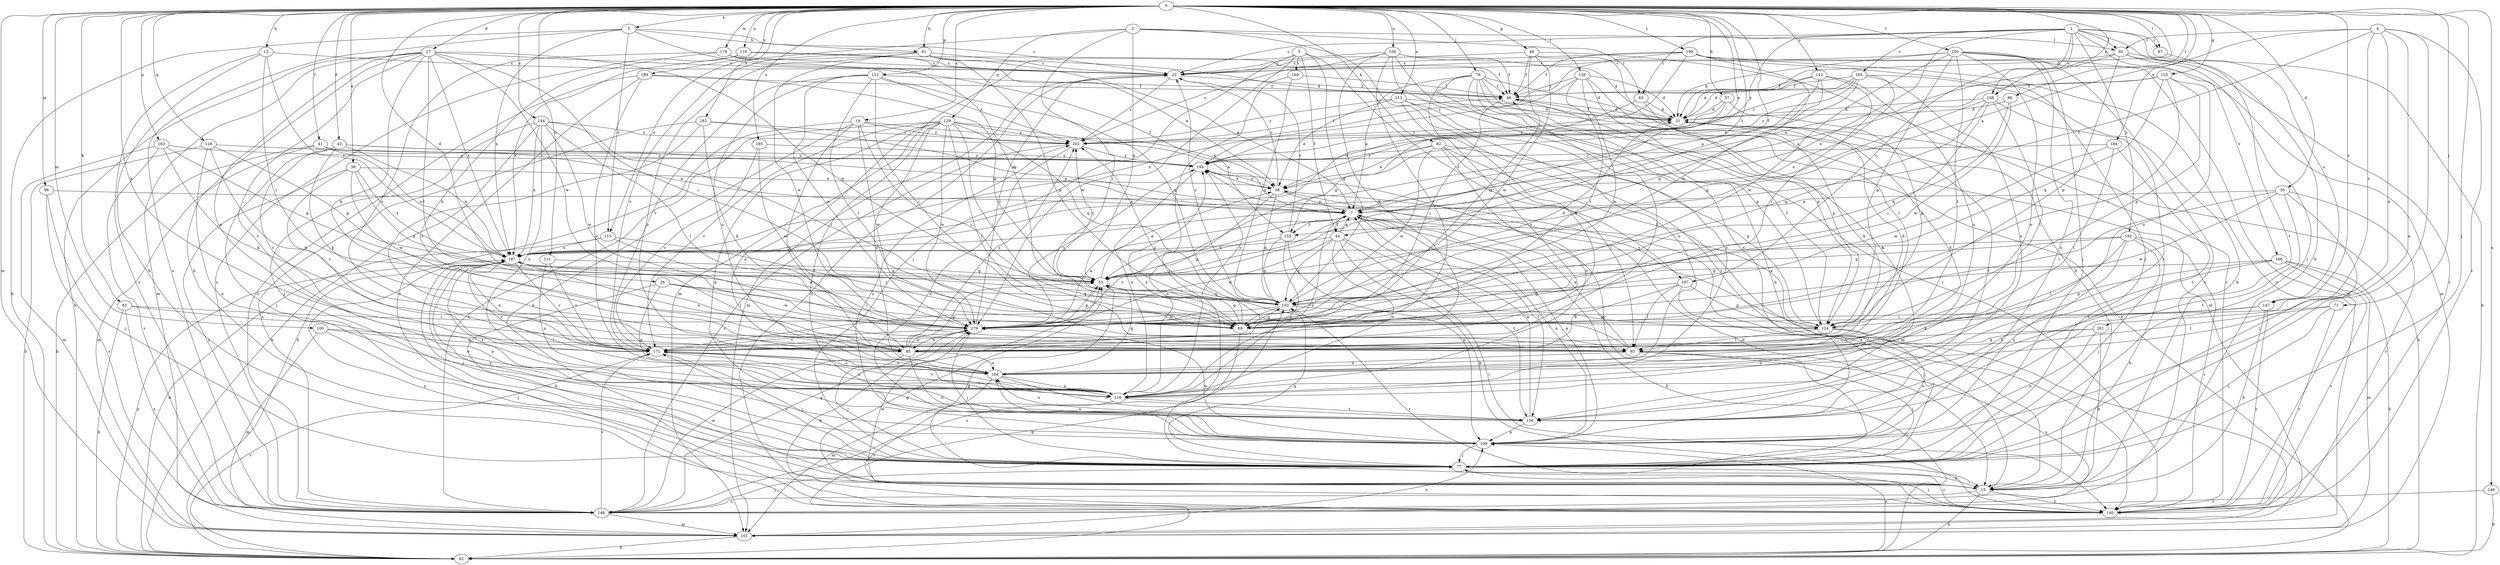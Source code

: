 strict digraph  {
0;
1;
2;
3;
4;
5;
7;
12;
15;
19;
23;
26;
27;
30;
31;
36;
38;
41;
43;
44;
46;
48;
53;
57;
61;
62;
63;
69;
71;
76;
77;
82;
83;
85;
86;
87;
92;
93;
96;
100;
101;
106;
108;
109;
110;
111;
113;
115;
116;
121;
124;
125;
128;
129;
132;
138;
140;
142;
144;
146;
147;
148;
150;
155;
156;
163;
164;
165;
166;
167;
169;
171;
178;
179;
182;
184;
185;
187;
189;
192;
194;
199;
201;
202;
0 -> 5  [label=a];
0 -> 12  [label=b];
0 -> 19  [label=c];
0 -> 26  [label=d];
0 -> 27  [label=d];
0 -> 30  [label=d];
0 -> 31  [label=d];
0 -> 36  [label=e];
0 -> 38  [label=e];
0 -> 41  [label=f];
0 -> 43  [label=f];
0 -> 44  [label=f];
0 -> 48  [label=g];
0 -> 57  [label=h];
0 -> 61  [label=h];
0 -> 71  [label=j];
0 -> 76  [label=j];
0 -> 77  [label=j];
0 -> 82  [label=k];
0 -> 83  [label=k];
0 -> 85  [label=k];
0 -> 86  [label=l];
0 -> 87  [label=l];
0 -> 96  [label=m];
0 -> 100  [label=m];
0 -> 101  [label=m];
0 -> 106  [label=n];
0 -> 108  [label=n];
0 -> 110  [label=o];
0 -> 111  [label=o];
0 -> 113  [label=o];
0 -> 121  [label=p];
0 -> 125  [label=q];
0 -> 128  [label=q];
0 -> 138  [label=r];
0 -> 142  [label=s];
0 -> 144  [label=s];
0 -> 146  [label=s];
0 -> 147  [label=s];
0 -> 150  [label=t];
0 -> 155  [label=t];
0 -> 163  [label=u];
0 -> 178  [label=w];
0 -> 182  [label=x];
0 -> 184  [label=x];
0 -> 185  [label=x];
0 -> 189  [label=y];
0 -> 199  [label=z];
1 -> 15  [label=b];
1 -> 23  [label=c];
1 -> 63  [label=i];
1 -> 87  [label=l];
1 -> 92  [label=l];
1 -> 108  [label=n];
1 -> 147  [label=s];
1 -> 165  [label=v];
1 -> 166  [label=v];
1 -> 167  [label=v];
1 -> 187  [label=x];
1 -> 192  [label=y];
1 -> 194  [label=y];
2 -> 53  [label=g];
2 -> 63  [label=i];
2 -> 69  [label=i];
2 -> 92  [label=l];
2 -> 115  [label=o];
2 -> 129  [label=q];
2 -> 140  [label=r];
3 -> 44  [label=f];
3 -> 77  [label=j];
3 -> 101  [label=m];
3 -> 132  [label=q];
3 -> 167  [label=v];
3 -> 169  [label=v];
3 -> 179  [label=w];
4 -> 7  [label=a];
4 -> 77  [label=j];
4 -> 92  [label=l];
4 -> 109  [label=n];
4 -> 140  [label=r];
4 -> 155  [label=t];
4 -> 164  [label=u];
4 -> 201  [label=z];
5 -> 23  [label=c];
5 -> 61  [label=h];
5 -> 62  [label=h];
5 -> 115  [label=o];
5 -> 148  [label=s];
5 -> 155  [label=t];
5 -> 187  [label=x];
7 -> 44  [label=f];
7 -> 62  [label=h];
7 -> 109  [label=n];
7 -> 116  [label=o];
7 -> 155  [label=t];
7 -> 156  [label=t];
7 -> 171  [label=v];
12 -> 15  [label=b];
12 -> 23  [label=c];
12 -> 69  [label=i];
12 -> 148  [label=s];
12 -> 187  [label=x];
15 -> 38  [label=e];
15 -> 53  [label=g];
15 -> 62  [label=h];
15 -> 140  [label=r];
15 -> 148  [label=s];
15 -> 179  [label=w];
19 -> 15  [label=b];
19 -> 38  [label=e];
19 -> 62  [label=h];
19 -> 69  [label=i];
19 -> 164  [label=u];
19 -> 179  [label=w];
19 -> 202  [label=z];
23 -> 46  [label=f];
23 -> 101  [label=m];
23 -> 202  [label=z];
26 -> 15  [label=b];
26 -> 69  [label=i];
26 -> 116  [label=o];
26 -> 132  [label=q];
26 -> 179  [label=w];
27 -> 15  [label=b];
27 -> 23  [label=c];
27 -> 62  [label=h];
27 -> 69  [label=i];
27 -> 85  [label=k];
27 -> 93  [label=l];
27 -> 101  [label=m];
27 -> 116  [label=o];
27 -> 132  [label=q];
27 -> 156  [label=t];
27 -> 179  [label=w];
27 -> 187  [label=x];
30 -> 7  [label=a];
30 -> 69  [label=i];
30 -> 77  [label=j];
30 -> 140  [label=r];
30 -> 156  [label=t];
30 -> 179  [label=w];
31 -> 46  [label=f];
31 -> 62  [label=h];
31 -> 85  [label=k];
31 -> 156  [label=t];
31 -> 202  [label=z];
36 -> 38  [label=e];
36 -> 132  [label=q];
36 -> 148  [label=s];
36 -> 171  [label=v];
36 -> 179  [label=w];
36 -> 187  [label=x];
38 -> 7  [label=a];
38 -> 15  [label=b];
38 -> 23  [label=c];
38 -> 116  [label=o];
38 -> 132  [label=q];
38 -> 194  [label=y];
41 -> 7  [label=a];
41 -> 62  [label=h];
41 -> 101  [label=m];
41 -> 187  [label=x];
41 -> 194  [label=y];
43 -> 7  [label=a];
43 -> 77  [label=j];
43 -> 85  [label=k];
43 -> 171  [label=v];
43 -> 187  [label=x];
43 -> 194  [label=y];
44 -> 7  [label=a];
44 -> 15  [label=b];
44 -> 116  [label=o];
44 -> 132  [label=q];
44 -> 140  [label=r];
44 -> 156  [label=t];
44 -> 179  [label=w];
44 -> 187  [label=x];
46 -> 31  [label=d];
46 -> 69  [label=i];
48 -> 15  [label=b];
48 -> 23  [label=c];
48 -> 46  [label=f];
48 -> 69  [label=i];
48 -> 140  [label=r];
48 -> 179  [label=w];
53 -> 38  [label=e];
53 -> 132  [label=q];
53 -> 202  [label=z];
57 -> 31  [label=d];
57 -> 53  [label=g];
57 -> 124  [label=p];
57 -> 194  [label=y];
61 -> 7  [label=a];
61 -> 23  [label=c];
61 -> 31  [label=d];
61 -> 116  [label=o];
61 -> 124  [label=p];
61 -> 171  [label=v];
61 -> 179  [label=w];
62 -> 109  [label=n];
62 -> 132  [label=q];
62 -> 171  [label=v];
62 -> 187  [label=x];
63 -> 31  [label=d];
63 -> 53  [label=g];
63 -> 124  [label=p];
69 -> 53  [label=g];
69 -> 132  [label=q];
69 -> 148  [label=s];
69 -> 194  [label=y];
71 -> 69  [label=i];
71 -> 77  [label=j];
71 -> 93  [label=l];
71 -> 140  [label=r];
76 -> 7  [label=a];
76 -> 15  [label=b];
76 -> 31  [label=d];
76 -> 46  [label=f];
76 -> 62  [label=h];
76 -> 85  [label=k];
76 -> 101  [label=m];
76 -> 124  [label=p];
76 -> 156  [label=t];
77 -> 15  [label=b];
77 -> 132  [label=q];
77 -> 140  [label=r];
77 -> 171  [label=v];
77 -> 187  [label=x];
77 -> 194  [label=y];
82 -> 38  [label=e];
82 -> 93  [label=l];
82 -> 101  [label=m];
82 -> 116  [label=o];
82 -> 124  [label=p];
82 -> 179  [label=w];
82 -> 194  [label=y];
83 -> 62  [label=h];
83 -> 69  [label=i];
83 -> 116  [label=o];
83 -> 148  [label=s];
85 -> 31  [label=d];
85 -> 53  [label=g];
85 -> 77  [label=j];
85 -> 109  [label=n];
85 -> 164  [label=u];
85 -> 179  [label=w];
85 -> 187  [label=x];
85 -> 202  [label=z];
86 -> 31  [label=d];
86 -> 132  [label=q];
86 -> 179  [label=w];
87 -> 156  [label=t];
92 -> 7  [label=a];
92 -> 23  [label=c];
92 -> 62  [label=h];
92 -> 77  [label=j];
92 -> 124  [label=p];
92 -> 140  [label=r];
93 -> 7  [label=a];
93 -> 77  [label=j];
93 -> 148  [label=s];
93 -> 164  [label=u];
93 -> 202  [label=z];
96 -> 7  [label=a];
96 -> 77  [label=j];
96 -> 148  [label=s];
100 -> 77  [label=j];
100 -> 85  [label=k];
100 -> 93  [label=l];
100 -> 101  [label=m];
101 -> 62  [label=h];
101 -> 109  [label=n];
106 -> 23  [label=c];
106 -> 31  [label=d];
106 -> 46  [label=f];
106 -> 85  [label=k];
106 -> 109  [label=n];
106 -> 140  [label=r];
106 -> 171  [label=v];
106 -> 202  [label=z];
108 -> 31  [label=d];
108 -> 53  [label=g];
108 -> 69  [label=i];
108 -> 93  [label=l];
108 -> 132  [label=q];
108 -> 156  [label=t];
109 -> 7  [label=a];
109 -> 77  [label=j];
109 -> 164  [label=u];
109 -> 179  [label=w];
109 -> 202  [label=z];
110 -> 23  [label=c];
110 -> 46  [label=f];
110 -> 148  [label=s];
110 -> 187  [label=x];
111 -> 53  [label=g];
111 -> 116  [label=o];
111 -> 171  [label=v];
113 -> 31  [label=d];
113 -> 38  [label=e];
113 -> 116  [label=o];
113 -> 164  [label=u];
113 -> 171  [label=v];
113 -> 202  [label=z];
115 -> 62  [label=h];
115 -> 69  [label=i];
115 -> 179  [label=w];
115 -> 187  [label=x];
116 -> 140  [label=r];
116 -> 156  [label=t];
116 -> 171  [label=v];
116 -> 194  [label=y];
121 -> 46  [label=f];
121 -> 69  [label=i];
121 -> 93  [label=l];
121 -> 132  [label=q];
121 -> 164  [label=u];
121 -> 171  [label=v];
121 -> 179  [label=w];
121 -> 202  [label=z];
124 -> 7  [label=a];
124 -> 46  [label=f];
124 -> 93  [label=l];
124 -> 109  [label=n];
124 -> 116  [label=o];
124 -> 194  [label=y];
125 -> 7  [label=a];
125 -> 46  [label=f];
125 -> 69  [label=i];
125 -> 124  [label=p];
125 -> 132  [label=q];
125 -> 164  [label=u];
128 -> 53  [label=g];
128 -> 62  [label=h];
128 -> 85  [label=k];
128 -> 109  [label=n];
128 -> 194  [label=y];
129 -> 7  [label=a];
129 -> 69  [label=i];
129 -> 93  [label=l];
129 -> 109  [label=n];
129 -> 116  [label=o];
129 -> 132  [label=q];
129 -> 148  [label=s];
129 -> 156  [label=t];
129 -> 164  [label=u];
129 -> 171  [label=v];
129 -> 179  [label=w];
129 -> 202  [label=z];
132 -> 23  [label=c];
132 -> 31  [label=d];
132 -> 69  [label=i];
132 -> 124  [label=p];
132 -> 140  [label=r];
132 -> 179  [label=w];
138 -> 31  [label=d];
138 -> 46  [label=f];
138 -> 69  [label=i];
138 -> 93  [label=l];
138 -> 124  [label=p];
138 -> 179  [label=w];
138 -> 187  [label=x];
140 -> 23  [label=c];
140 -> 53  [label=g];
140 -> 77  [label=j];
140 -> 179  [label=w];
140 -> 187  [label=x];
142 -> 7  [label=a];
142 -> 31  [label=d];
142 -> 46  [label=f];
142 -> 53  [label=g];
142 -> 69  [label=i];
142 -> 164  [label=u];
144 -> 69  [label=i];
144 -> 77  [label=j];
144 -> 93  [label=l];
144 -> 116  [label=o];
144 -> 171  [label=v];
144 -> 179  [label=w];
144 -> 187  [label=x];
144 -> 202  [label=z];
146 -> 62  [label=h];
146 -> 148  [label=s];
147 -> 15  [label=b];
147 -> 69  [label=i];
147 -> 85  [label=k];
147 -> 140  [label=r];
148 -> 53  [label=g];
148 -> 77  [label=j];
148 -> 101  [label=m];
148 -> 171  [label=v];
148 -> 179  [label=w];
150 -> 23  [label=c];
150 -> 31  [label=d];
150 -> 77  [label=j];
150 -> 93  [label=l];
150 -> 101  [label=m];
150 -> 109  [label=n];
150 -> 116  [label=o];
150 -> 124  [label=p];
150 -> 148  [label=s];
150 -> 179  [label=w];
155 -> 23  [label=c];
155 -> 53  [label=g];
155 -> 109  [label=n];
155 -> 116  [label=o];
155 -> 132  [label=q];
156 -> 7  [label=a];
156 -> 109  [label=n];
156 -> 164  [label=u];
156 -> 187  [label=x];
163 -> 53  [label=g];
163 -> 85  [label=k];
163 -> 101  [label=m];
163 -> 148  [label=s];
163 -> 194  [label=y];
164 -> 31  [label=d];
164 -> 53  [label=g];
164 -> 101  [label=m];
164 -> 116  [label=o];
164 -> 156  [label=t];
164 -> 171  [label=v];
164 -> 187  [label=x];
165 -> 15  [label=b];
165 -> 31  [label=d];
165 -> 38  [label=e];
165 -> 46  [label=f];
165 -> 116  [label=o];
165 -> 187  [label=x];
165 -> 194  [label=y];
165 -> 202  [label=z];
166 -> 53  [label=g];
166 -> 62  [label=h];
166 -> 101  [label=m];
166 -> 124  [label=p];
166 -> 140  [label=r];
166 -> 156  [label=t];
167 -> 77  [label=j];
167 -> 85  [label=k];
167 -> 93  [label=l];
167 -> 124  [label=p];
167 -> 132  [label=q];
169 -> 46  [label=f];
169 -> 77  [label=j];
169 -> 132  [label=q];
171 -> 46  [label=f];
171 -> 77  [label=j];
171 -> 116  [label=o];
171 -> 164  [label=u];
171 -> 187  [label=x];
178 -> 23  [label=c];
178 -> 38  [label=e];
178 -> 53  [label=g];
178 -> 85  [label=k];
178 -> 171  [label=v];
179 -> 7  [label=a];
179 -> 23  [label=c];
179 -> 53  [label=g];
179 -> 77  [label=j];
179 -> 85  [label=k];
179 -> 171  [label=v];
179 -> 194  [label=y];
182 -> 7  [label=a];
182 -> 62  [label=h];
182 -> 85  [label=k];
182 -> 148  [label=s];
182 -> 202  [label=z];
184 -> 93  [label=l];
184 -> 156  [label=t];
184 -> 179  [label=w];
184 -> 194  [label=y];
185 -> 171  [label=v];
185 -> 179  [label=w];
185 -> 194  [label=y];
187 -> 53  [label=g];
187 -> 77  [label=j];
187 -> 93  [label=l];
187 -> 109  [label=n];
187 -> 171  [label=v];
189 -> 46  [label=f];
189 -> 53  [label=g];
189 -> 116  [label=o];
189 -> 140  [label=r];
189 -> 148  [label=s];
192 -> 15  [label=b];
192 -> 53  [label=g];
192 -> 77  [label=j];
192 -> 93  [label=l];
192 -> 109  [label=n];
192 -> 140  [label=r];
192 -> 187  [label=x];
194 -> 38  [label=e];
194 -> 116  [label=o];
199 -> 23  [label=c];
199 -> 46  [label=f];
199 -> 77  [label=j];
199 -> 101  [label=m];
199 -> 132  [label=q];
199 -> 140  [label=r];
199 -> 187  [label=x];
199 -> 194  [label=y];
201 -> 15  [label=b];
201 -> 85  [label=k];
201 -> 109  [label=n];
201 -> 171  [label=v];
202 -> 46  [label=f];
202 -> 109  [label=n];
202 -> 148  [label=s];
202 -> 194  [label=y];
}
